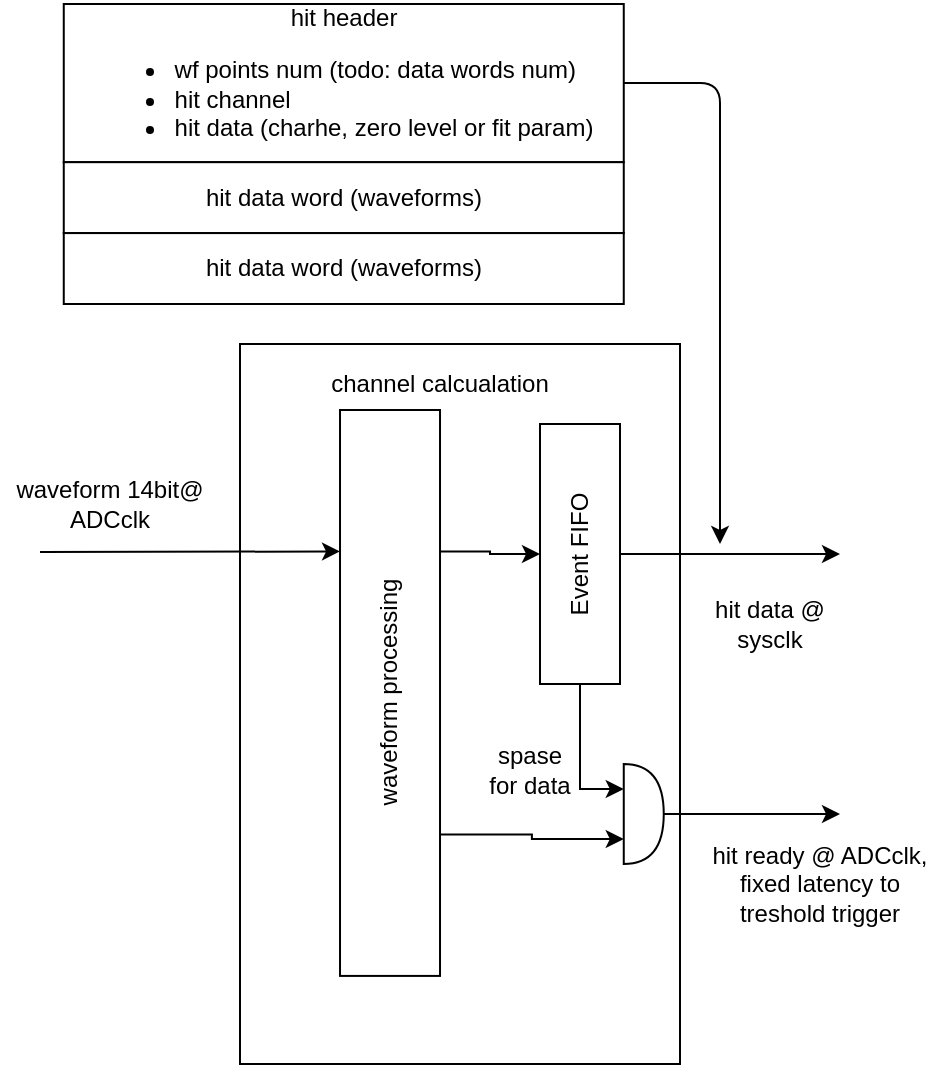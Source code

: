 <mxfile version="13.9.9" type="device"><diagram id="AFGwEnbjr_TBrsz1sSME" name="Страница 1"><mxGraphModel dx="1290" dy="968" grid="1" gridSize="10" guides="1" tooltips="1" connect="1" arrows="1" fold="1" page="1" pageScale="1" pageWidth="827" pageHeight="1169" math="0" shadow="0"><root><mxCell id="0"/><mxCell id="1" parent="0"/><mxCell id="KeU4IXL3HK5s4pi147PL-1" value="" style="rounded=0;whiteSpace=wrap;html=1;" vertex="1" parent="1"><mxGeometry x="210" y="210" width="220" height="360" as="geometry"/></mxCell><mxCell id="KeU4IXL3HK5s4pi147PL-2" value="channel calcualation" style="text;html=1;strokeColor=none;fillColor=none;align=center;verticalAlign=middle;whiteSpace=wrap;rounded=0;" vertex="1" parent="1"><mxGeometry x="230" y="210" width="160" height="40" as="geometry"/></mxCell><mxCell id="KeU4IXL3HK5s4pi147PL-22" style="edgeStyle=orthogonalEdgeStyle;rounded=0;orthogonalLoop=1;jettySize=auto;html=1;exitX=0;exitY=0.5;exitDx=0;exitDy=0;entryX=0;entryY=0.25;entryDx=0;entryDy=0;entryPerimeter=0;" edge="1" parent="1" source="KeU4IXL3HK5s4pi147PL-3" target="KeU4IXL3HK5s4pi147PL-19"><mxGeometry relative="1" as="geometry"/></mxCell><mxCell id="KeU4IXL3HK5s4pi147PL-26" style="edgeStyle=orthogonalEdgeStyle;rounded=0;orthogonalLoop=1;jettySize=auto;html=1;exitX=0.5;exitY=1;exitDx=0;exitDy=0;" edge="1" parent="1" source="KeU4IXL3HK5s4pi147PL-3"><mxGeometry relative="1" as="geometry"><mxPoint x="510" y="315" as="targetPoint"/></mxGeometry></mxCell><mxCell id="KeU4IXL3HK5s4pi147PL-3" value="Event FIFO" style="rounded=0;whiteSpace=wrap;html=1;rotation=-90;" vertex="1" parent="1"><mxGeometry x="315" y="295" width="130" height="40" as="geometry"/></mxCell><mxCell id="KeU4IXL3HK5s4pi147PL-6" style="edgeStyle=orthogonalEdgeStyle;rounded=0;orthogonalLoop=1;jettySize=auto;html=1;exitX=0.75;exitY=1;exitDx=0;exitDy=0;entryX=0.5;entryY=0;entryDx=0;entryDy=0;" edge="1" parent="1" source="KeU4IXL3HK5s4pi147PL-4" target="KeU4IXL3HK5s4pi147PL-3"><mxGeometry relative="1" as="geometry"/></mxCell><mxCell id="KeU4IXL3HK5s4pi147PL-21" style="edgeStyle=orthogonalEdgeStyle;rounded=0;orthogonalLoop=1;jettySize=auto;html=1;exitX=0.25;exitY=1;exitDx=0;exitDy=0;entryX=0;entryY=0.75;entryDx=0;entryDy=0;entryPerimeter=0;" edge="1" parent="1" source="KeU4IXL3HK5s4pi147PL-4" target="KeU4IXL3HK5s4pi147PL-19"><mxGeometry relative="1" as="geometry"/></mxCell><mxCell id="KeU4IXL3HK5s4pi147PL-4" value="waveform processing" style="rounded=0;whiteSpace=wrap;html=1;rotation=-90;" vertex="1" parent="1"><mxGeometry x="143.53" y="359.48" width="282.96" height="50" as="geometry"/></mxCell><mxCell id="KeU4IXL3HK5s4pi147PL-7" value="" style="endArrow=classic;html=1;entryX=0.75;entryY=0;entryDx=0;entryDy=0;" edge="1" parent="1" target="KeU4IXL3HK5s4pi147PL-4"><mxGeometry width="50" height="50" relative="1" as="geometry"><mxPoint x="110" y="314" as="sourcePoint"/><mxPoint x="530" y="460" as="targetPoint"/></mxGeometry></mxCell><mxCell id="KeU4IXL3HK5s4pi147PL-8" value="waveform 14bit@ ADCclk" style="text;html=1;strokeColor=none;fillColor=none;align=center;verticalAlign=middle;whiteSpace=wrap;rounded=0;" vertex="1" parent="1"><mxGeometry x="90" y="280" width="110" height="20" as="geometry"/></mxCell><mxCell id="KeU4IXL3HK5s4pi147PL-10" value="hit ready @ ADCclk, fixed latency to treshold trigger" style="text;html=1;strokeColor=none;fillColor=none;align=center;verticalAlign=middle;whiteSpace=wrap;rounded=0;" vertex="1" parent="1"><mxGeometry x="440" y="460" width="120" height="40" as="geometry"/></mxCell><mxCell id="KeU4IXL3HK5s4pi147PL-14" value="" style="group" vertex="1" connectable="0" parent="1"><mxGeometry x="121.88" y="60" width="280" height="130" as="geometry"/></mxCell><mxCell id="KeU4IXL3HK5s4pi147PL-11" value="hit header&lt;br&gt;&lt;ul&gt;&lt;li style=&quot;text-align: left&quot;&gt;wf points num (todo: data words num)&lt;/li&gt;&lt;li style=&quot;text-align: left&quot;&gt;hit channel&lt;/li&gt;&lt;li style=&quot;text-align: left&quot;&gt;hit data (charhe, zero level or fit param)&lt;/li&gt;&lt;/ul&gt;" style="rounded=0;whiteSpace=wrap;html=1;" vertex="1" parent="KeU4IXL3HK5s4pi147PL-14"><mxGeometry y="-20" width="280" height="79.09" as="geometry"/></mxCell><mxCell id="KeU4IXL3HK5s4pi147PL-12" value="hit data word (waveforms)" style="rounded=0;whiteSpace=wrap;html=1;" vertex="1" parent="KeU4IXL3HK5s4pi147PL-14"><mxGeometry y="59.091" width="280" height="35.455" as="geometry"/></mxCell><mxCell id="KeU4IXL3HK5s4pi147PL-13" value="hit data word (waveforms)" style="rounded=0;whiteSpace=wrap;html=1;" vertex="1" parent="KeU4IXL3HK5s4pi147PL-14"><mxGeometry y="94.545" width="280" height="35.455" as="geometry"/></mxCell><mxCell id="KeU4IXL3HK5s4pi147PL-16" value="" style="edgeStyle=segmentEdgeStyle;endArrow=classic;html=1;exitX=1;exitY=0.5;exitDx=0;exitDy=0;" edge="1" parent="1" source="KeU4IXL3HK5s4pi147PL-11"><mxGeometry width="50" height="50" relative="1" as="geometry"><mxPoint x="295" y="80" as="sourcePoint"/><mxPoint x="450" y="310" as="targetPoint"/></mxGeometry></mxCell><mxCell id="KeU4IXL3HK5s4pi147PL-18" value="hit data @ sysclk" style="text;html=1;strokeColor=none;fillColor=none;align=center;verticalAlign=middle;whiteSpace=wrap;rounded=0;" vertex="1" parent="1"><mxGeometry x="440" y="340" width="70" height="20" as="geometry"/></mxCell><mxCell id="KeU4IXL3HK5s4pi147PL-24" style="edgeStyle=orthogonalEdgeStyle;rounded=0;orthogonalLoop=1;jettySize=auto;html=1;exitX=1;exitY=0.5;exitDx=0;exitDy=0;exitPerimeter=0;" edge="1" parent="1" source="KeU4IXL3HK5s4pi147PL-19"><mxGeometry relative="1" as="geometry"><mxPoint x="510" y="445" as="targetPoint"/></mxGeometry></mxCell><mxCell id="KeU4IXL3HK5s4pi147PL-19" value="" style="shape=or;whiteSpace=wrap;html=1;" vertex="1" parent="1"><mxGeometry x="401.88" y="420" width="20" height="50" as="geometry"/></mxCell><mxCell id="KeU4IXL3HK5s4pi147PL-25" value="spase for data" style="text;html=1;strokeColor=none;fillColor=none;align=center;verticalAlign=middle;whiteSpace=wrap;rounded=0;" vertex="1" parent="1"><mxGeometry x="330" y="412.99" width="50" height="20" as="geometry"/></mxCell></root></mxGraphModel></diagram></mxfile>
